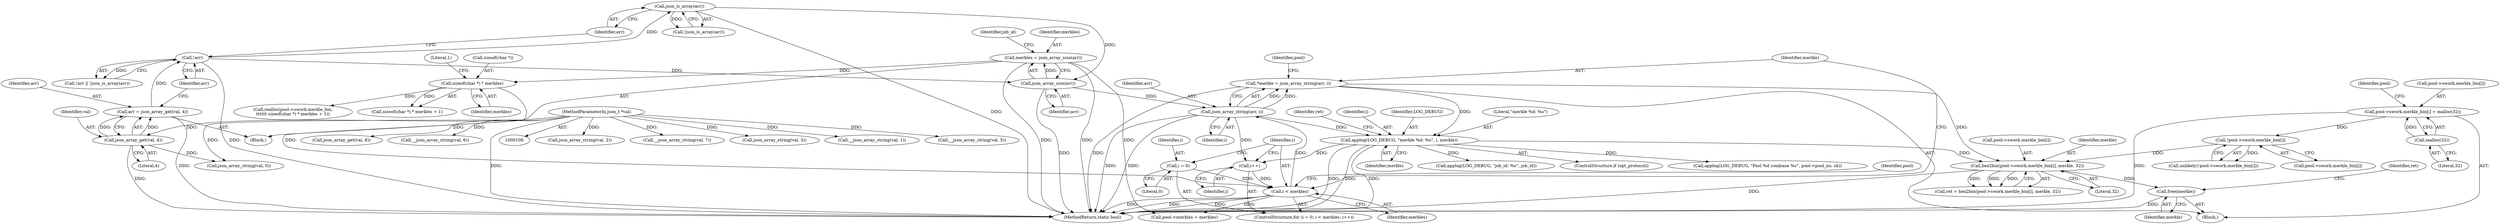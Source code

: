 digraph "0_cgminer_e1c5050734123973b99d181c45e74b2cbb00272e_1@API" {
"1000419" [label="(Call,free(merkle))"];
"1000409" [label="(Call,hex2bin(pool->swork.merkle_bin[i], merkle, 32))"];
"1000389" [label="(Call,!pool->swork.merkle_bin[i])"];
"1000377" [label="(Call,pool->swork.merkle_bin[i] = malloc(32))"];
"1000385" [label="(Call,malloc(32))"];
"1000372" [label="(Call,*merkle = json_array_string(arr, i))"];
"1000374" [label="(Call,json_array_string(arr, i))"];
"1000152" [label="(Call,json_array_size(arr))"];
"1000147" [label="(Call,json_is_array(arr))"];
"1000144" [label="(Call,!arr)"];
"1000137" [label="(Call,arr = json_array_get(val, 4))"];
"1000139" [label="(Call,json_array_get(val, 4))"];
"1000108" [label="(MethodParameterIn,json_t *val)"];
"1000365" [label="(Call,i < merkles)"];
"1000368" [label="(Call,i++)"];
"1000402" [label="(Call,applog(LOG_DEBUG, \"merkle %d: %s\", i, merkle))"];
"1000362" [label="(Call,i = 0)"];
"1000356" [label="(Call,sizeof(char *) * merkles)"];
"1000150" [label="(Call,merkles = json_array_size(arr))"];
"1000139" [label="(Call,json_array_get(val, 4))"];
"1000166" [label="(Call,json_array_string(val, 2))"];
"1000388" [label="(Call,unlikely(!pool->swork.merkle_bin[i]))"];
"1000385" [label="(Call,malloc(32))"];
"1000370" [label="(Block,)"];
"1000355" [label="(Call,sizeof(char *) * merkles + 1)"];
"1000374" [label="(Call,json_array_string(arr, i))"];
"1000349" [label="(Call,realloc(pool->swork.merkle_bin,\n\t\t\t\t\t\t sizeof(char *) * merkles + 1))"];
"1000362" [label="(Call,i = 0)"];
"1000186" [label="(Call,__json_array_string(val, 7))"];
"1000151" [label="(Identifier,merkles)"];
"1000424" [label="(Identifier,ret)"];
"1000367" [label="(Identifier,merkles)"];
"1000143" [label="(Call,!arr || !json_is_array(arr))"];
"1000137" [label="(Call,arr = json_array_get(val, 4))"];
"1000386" [label="(Literal,32)"];
"1000372" [label="(Call,*merkle = json_array_string(arr, i))"];
"1000366" [label="(Identifier,i)"];
"1000360" [label="(Literal,1)"];
"1000373" [label="(Identifier,merkle)"];
"1000381" [label="(Identifier,pool)"];
"1000155" [label="(Identifier,job_id)"];
"1000109" [label="(Block,)"];
"1000141" [label="(Literal,4)"];
"1000140" [label="(Identifier,val)"];
"1000171" [label="(Call,json_array_string(val, 3))"];
"1000432" [label="(Identifier,pool)"];
"1000161" [label="(Call,__json_array_string(val, 1))"];
"1000156" [label="(Call,json_array_string(val, 0))"];
"1000418" [label="(Literal,32)"];
"1000369" [label="(Identifier,i)"];
"1000406" [label="(Identifier,merkle)"];
"1000359" [label="(Identifier,merkles)"];
"1000148" [label="(Identifier,arr)"];
"1000147" [label="(Call,json_is_array(arr))"];
"1000390" [label="(Call,pool->swork.merkle_bin[i])"];
"1000138" [label="(Identifier,arr)"];
"1000108" [label="(MethodParameterIn,json_t *val)"];
"1000409" [label="(Call,hex2bin(pool->swork.merkle_bin[i], merkle, 32))"];
"1000419" [label="(Call,free(merkle))"];
"1000393" [label="(Identifier,pool)"];
"1000376" [label="(Identifier,i)"];
"1000375" [label="(Identifier,arr)"];
"1000410" [label="(Call,pool->swork.merkle_bin[i])"];
"1000402" [label="(Call,applog(LOG_DEBUG, \"merkle %d: %s\", i, merkle))"];
"1000153" [label="(Identifier,arr)"];
"1000146" [label="(Call,!json_is_array(arr))"];
"1000404" [label="(Literal,\"merkle %d: %s\")"];
"1000364" [label="(Literal,0)"];
"1000377" [label="(Call,pool->swork.merkle_bin[i] = malloc(32))"];
"1000389" [label="(Call,!pool->swork.merkle_bin[i])"];
"1000630" [label="(Call,applog(LOG_DEBUG, \"job_id: %s\", job_id))"];
"1000407" [label="(Call,ret = hex2bin(pool->swork.merkle_bin[i], merkle, 32))"];
"1000400" [label="(ControlStructure,if (opt_protocol))"];
"1000365" [label="(Call,i < merkles)"];
"1000368" [label="(Call,i++)"];
"1000176" [label="(Call,__json_array_string(val, 5))"];
"1000192" [label="(Call,json_array_get(val, 8))"];
"1000152" [label="(Call,json_array_size(arr))"];
"1000420" [label="(Identifier,merkle)"];
"1000430" [label="(Call,pool->merkles = merkles)"];
"1000408" [label="(Identifier,ret)"];
"1000145" [label="(Identifier,arr)"];
"1000417" [label="(Identifier,merkle)"];
"1000361" [label="(ControlStructure,for (i = 0; i < merkles; i++))"];
"1000150" [label="(Call,merkles = json_array_size(arr))"];
"1000356" [label="(Call,sizeof(char *) * merkles)"];
"1000612" [label="(Call,applog(LOG_DEBUG, \"Pool %d coinbase %s\", pool->pool_no, cb))"];
"1000357" [label="(Call,sizeof(char *))"];
"1000405" [label="(Identifier,i)"];
"1000403" [label="(Identifier,LOG_DEBUG)"];
"1000378" [label="(Call,pool->swork.merkle_bin[i])"];
"1000363" [label="(Identifier,i)"];
"1000144" [label="(Call,!arr)"];
"1000181" [label="(Call,__json_array_string(val, 6))"];
"1000685" [label="(MethodReturn,static bool)"];
"1000419" -> "1000370"  [label="AST: "];
"1000419" -> "1000420"  [label="CFG: "];
"1000420" -> "1000419"  [label="AST: "];
"1000424" -> "1000419"  [label="CFG: "];
"1000419" -> "1000685"  [label="DDG: "];
"1000409" -> "1000419"  [label="DDG: "];
"1000409" -> "1000407"  [label="AST: "];
"1000409" -> "1000418"  [label="CFG: "];
"1000410" -> "1000409"  [label="AST: "];
"1000417" -> "1000409"  [label="AST: "];
"1000418" -> "1000409"  [label="AST: "];
"1000407" -> "1000409"  [label="CFG: "];
"1000409" -> "1000685"  [label="DDG: "];
"1000409" -> "1000407"  [label="DDG: "];
"1000409" -> "1000407"  [label="DDG: "];
"1000409" -> "1000407"  [label="DDG: "];
"1000389" -> "1000409"  [label="DDG: "];
"1000372" -> "1000409"  [label="DDG: "];
"1000402" -> "1000409"  [label="DDG: "];
"1000389" -> "1000388"  [label="AST: "];
"1000389" -> "1000390"  [label="CFG: "];
"1000390" -> "1000389"  [label="AST: "];
"1000388" -> "1000389"  [label="CFG: "];
"1000389" -> "1000388"  [label="DDG: "];
"1000377" -> "1000389"  [label="DDG: "];
"1000377" -> "1000370"  [label="AST: "];
"1000377" -> "1000385"  [label="CFG: "];
"1000378" -> "1000377"  [label="AST: "];
"1000385" -> "1000377"  [label="AST: "];
"1000393" -> "1000377"  [label="CFG: "];
"1000377" -> "1000685"  [label="DDG: "];
"1000385" -> "1000377"  [label="DDG: "];
"1000385" -> "1000386"  [label="CFG: "];
"1000386" -> "1000385"  [label="AST: "];
"1000372" -> "1000370"  [label="AST: "];
"1000372" -> "1000374"  [label="CFG: "];
"1000373" -> "1000372"  [label="AST: "];
"1000374" -> "1000372"  [label="AST: "];
"1000381" -> "1000372"  [label="CFG: "];
"1000372" -> "1000685"  [label="DDG: "];
"1000374" -> "1000372"  [label="DDG: "];
"1000374" -> "1000372"  [label="DDG: "];
"1000372" -> "1000402"  [label="DDG: "];
"1000374" -> "1000376"  [label="CFG: "];
"1000375" -> "1000374"  [label="AST: "];
"1000376" -> "1000374"  [label="AST: "];
"1000374" -> "1000685"  [label="DDG: "];
"1000374" -> "1000685"  [label="DDG: "];
"1000374" -> "1000368"  [label="DDG: "];
"1000152" -> "1000374"  [label="DDG: "];
"1000365" -> "1000374"  [label="DDG: "];
"1000374" -> "1000402"  [label="DDG: "];
"1000152" -> "1000150"  [label="AST: "];
"1000152" -> "1000153"  [label="CFG: "];
"1000153" -> "1000152"  [label="AST: "];
"1000150" -> "1000152"  [label="CFG: "];
"1000152" -> "1000685"  [label="DDG: "];
"1000152" -> "1000150"  [label="DDG: "];
"1000147" -> "1000152"  [label="DDG: "];
"1000144" -> "1000152"  [label="DDG: "];
"1000147" -> "1000146"  [label="AST: "];
"1000147" -> "1000148"  [label="CFG: "];
"1000148" -> "1000147"  [label="AST: "];
"1000146" -> "1000147"  [label="CFG: "];
"1000147" -> "1000685"  [label="DDG: "];
"1000147" -> "1000146"  [label="DDG: "];
"1000144" -> "1000147"  [label="DDG: "];
"1000144" -> "1000143"  [label="AST: "];
"1000144" -> "1000145"  [label="CFG: "];
"1000145" -> "1000144"  [label="AST: "];
"1000148" -> "1000144"  [label="CFG: "];
"1000143" -> "1000144"  [label="CFG: "];
"1000144" -> "1000685"  [label="DDG: "];
"1000144" -> "1000143"  [label="DDG: "];
"1000137" -> "1000144"  [label="DDG: "];
"1000137" -> "1000109"  [label="AST: "];
"1000137" -> "1000139"  [label="CFG: "];
"1000138" -> "1000137"  [label="AST: "];
"1000139" -> "1000137"  [label="AST: "];
"1000145" -> "1000137"  [label="CFG: "];
"1000137" -> "1000685"  [label="DDG: "];
"1000139" -> "1000137"  [label="DDG: "];
"1000139" -> "1000137"  [label="DDG: "];
"1000139" -> "1000141"  [label="CFG: "];
"1000140" -> "1000139"  [label="AST: "];
"1000141" -> "1000139"  [label="AST: "];
"1000139" -> "1000685"  [label="DDG: "];
"1000108" -> "1000139"  [label="DDG: "];
"1000139" -> "1000156"  [label="DDG: "];
"1000108" -> "1000106"  [label="AST: "];
"1000108" -> "1000685"  [label="DDG: "];
"1000108" -> "1000156"  [label="DDG: "];
"1000108" -> "1000161"  [label="DDG: "];
"1000108" -> "1000166"  [label="DDG: "];
"1000108" -> "1000171"  [label="DDG: "];
"1000108" -> "1000176"  [label="DDG: "];
"1000108" -> "1000181"  [label="DDG: "];
"1000108" -> "1000186"  [label="DDG: "];
"1000108" -> "1000192"  [label="DDG: "];
"1000365" -> "1000361"  [label="AST: "];
"1000365" -> "1000367"  [label="CFG: "];
"1000366" -> "1000365"  [label="AST: "];
"1000367" -> "1000365"  [label="AST: "];
"1000373" -> "1000365"  [label="CFG: "];
"1000432" -> "1000365"  [label="CFG: "];
"1000365" -> "1000685"  [label="DDG: "];
"1000365" -> "1000685"  [label="DDG: "];
"1000365" -> "1000685"  [label="DDG: "];
"1000368" -> "1000365"  [label="DDG: "];
"1000362" -> "1000365"  [label="DDG: "];
"1000356" -> "1000365"  [label="DDG: "];
"1000365" -> "1000430"  [label="DDG: "];
"1000368" -> "1000361"  [label="AST: "];
"1000368" -> "1000369"  [label="CFG: "];
"1000369" -> "1000368"  [label="AST: "];
"1000366" -> "1000368"  [label="CFG: "];
"1000402" -> "1000368"  [label="DDG: "];
"1000402" -> "1000400"  [label="AST: "];
"1000402" -> "1000406"  [label="CFG: "];
"1000403" -> "1000402"  [label="AST: "];
"1000404" -> "1000402"  [label="AST: "];
"1000405" -> "1000402"  [label="AST: "];
"1000406" -> "1000402"  [label="AST: "];
"1000408" -> "1000402"  [label="CFG: "];
"1000402" -> "1000685"  [label="DDG: "];
"1000402" -> "1000685"  [label="DDG: "];
"1000402" -> "1000685"  [label="DDG: "];
"1000402" -> "1000612"  [label="DDG: "];
"1000402" -> "1000630"  [label="DDG: "];
"1000362" -> "1000361"  [label="AST: "];
"1000362" -> "1000364"  [label="CFG: "];
"1000363" -> "1000362"  [label="AST: "];
"1000364" -> "1000362"  [label="AST: "];
"1000366" -> "1000362"  [label="CFG: "];
"1000356" -> "1000355"  [label="AST: "];
"1000356" -> "1000359"  [label="CFG: "];
"1000357" -> "1000356"  [label="AST: "];
"1000359" -> "1000356"  [label="AST: "];
"1000360" -> "1000356"  [label="CFG: "];
"1000356" -> "1000349"  [label="DDG: "];
"1000356" -> "1000355"  [label="DDG: "];
"1000150" -> "1000356"  [label="DDG: "];
"1000150" -> "1000109"  [label="AST: "];
"1000151" -> "1000150"  [label="AST: "];
"1000155" -> "1000150"  [label="CFG: "];
"1000150" -> "1000685"  [label="DDG: "];
"1000150" -> "1000685"  [label="DDG: "];
"1000150" -> "1000430"  [label="DDG: "];
}
